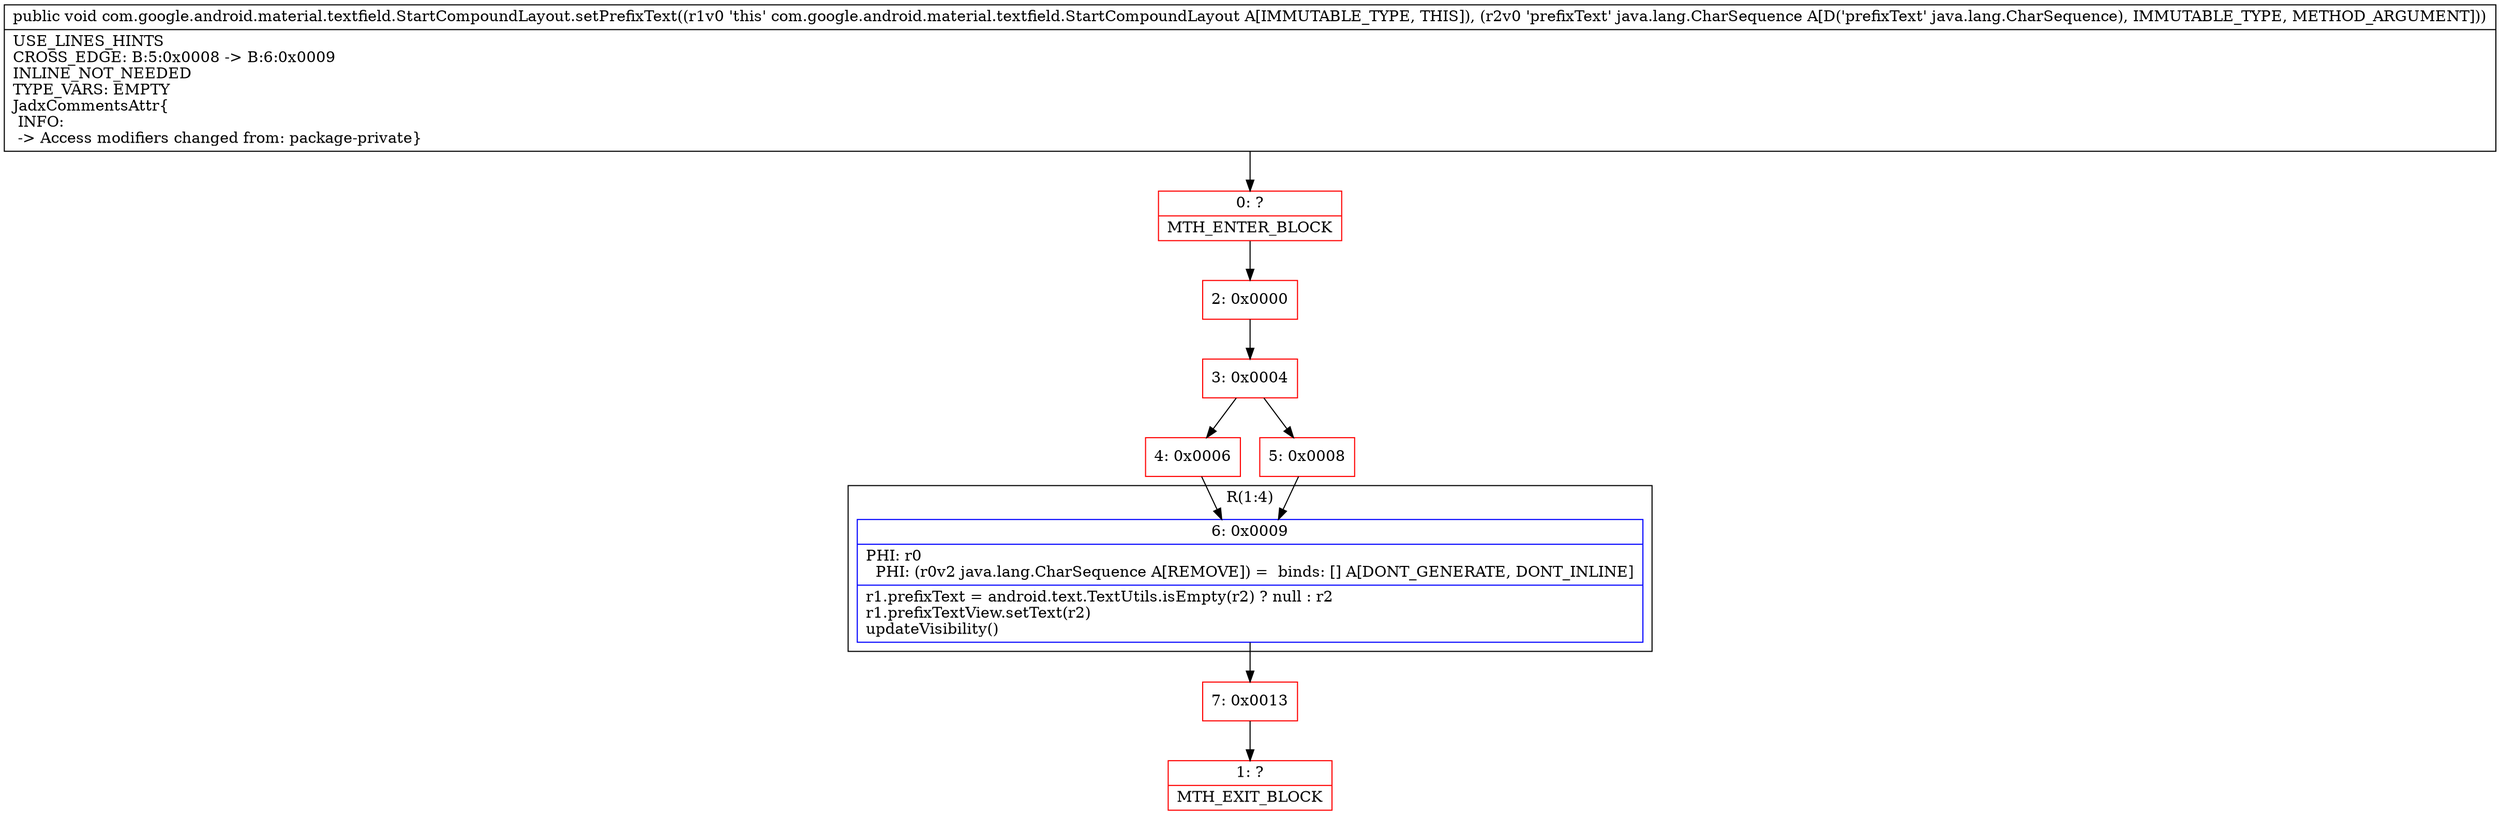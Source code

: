 digraph "CFG forcom.google.android.material.textfield.StartCompoundLayout.setPrefixText(Ljava\/lang\/CharSequence;)V" {
subgraph cluster_Region_1221003375 {
label = "R(1:4)";
node [shape=record,color=blue];
Node_6 [shape=record,label="{6\:\ 0x0009|PHI: r0 \l  PHI: (r0v2 java.lang.CharSequence A[REMOVE]) =  binds: [] A[DONT_GENERATE, DONT_INLINE]\l|r1.prefixText = android.text.TextUtils.isEmpty(r2) ? null : r2\lr1.prefixTextView.setText(r2)\lupdateVisibility()\l}"];
}
Node_0 [shape=record,color=red,label="{0\:\ ?|MTH_ENTER_BLOCK\l}"];
Node_2 [shape=record,color=red,label="{2\:\ 0x0000}"];
Node_3 [shape=record,color=red,label="{3\:\ 0x0004}"];
Node_4 [shape=record,color=red,label="{4\:\ 0x0006}"];
Node_7 [shape=record,color=red,label="{7\:\ 0x0013}"];
Node_1 [shape=record,color=red,label="{1\:\ ?|MTH_EXIT_BLOCK\l}"];
Node_5 [shape=record,color=red,label="{5\:\ 0x0008}"];
MethodNode[shape=record,label="{public void com.google.android.material.textfield.StartCompoundLayout.setPrefixText((r1v0 'this' com.google.android.material.textfield.StartCompoundLayout A[IMMUTABLE_TYPE, THIS]), (r2v0 'prefixText' java.lang.CharSequence A[D('prefixText' java.lang.CharSequence), IMMUTABLE_TYPE, METHOD_ARGUMENT]))  | USE_LINES_HINTS\lCROSS_EDGE: B:5:0x0008 \-\> B:6:0x0009\lINLINE_NOT_NEEDED\lTYPE_VARS: EMPTY\lJadxCommentsAttr\{\l INFO: \l \-\> Access modifiers changed from: package\-private\}\l}"];
MethodNode -> Node_0;Node_6 -> Node_7;
Node_0 -> Node_2;
Node_2 -> Node_3;
Node_3 -> Node_4;
Node_3 -> Node_5;
Node_4 -> Node_6;
Node_7 -> Node_1;
Node_5 -> Node_6;
}

